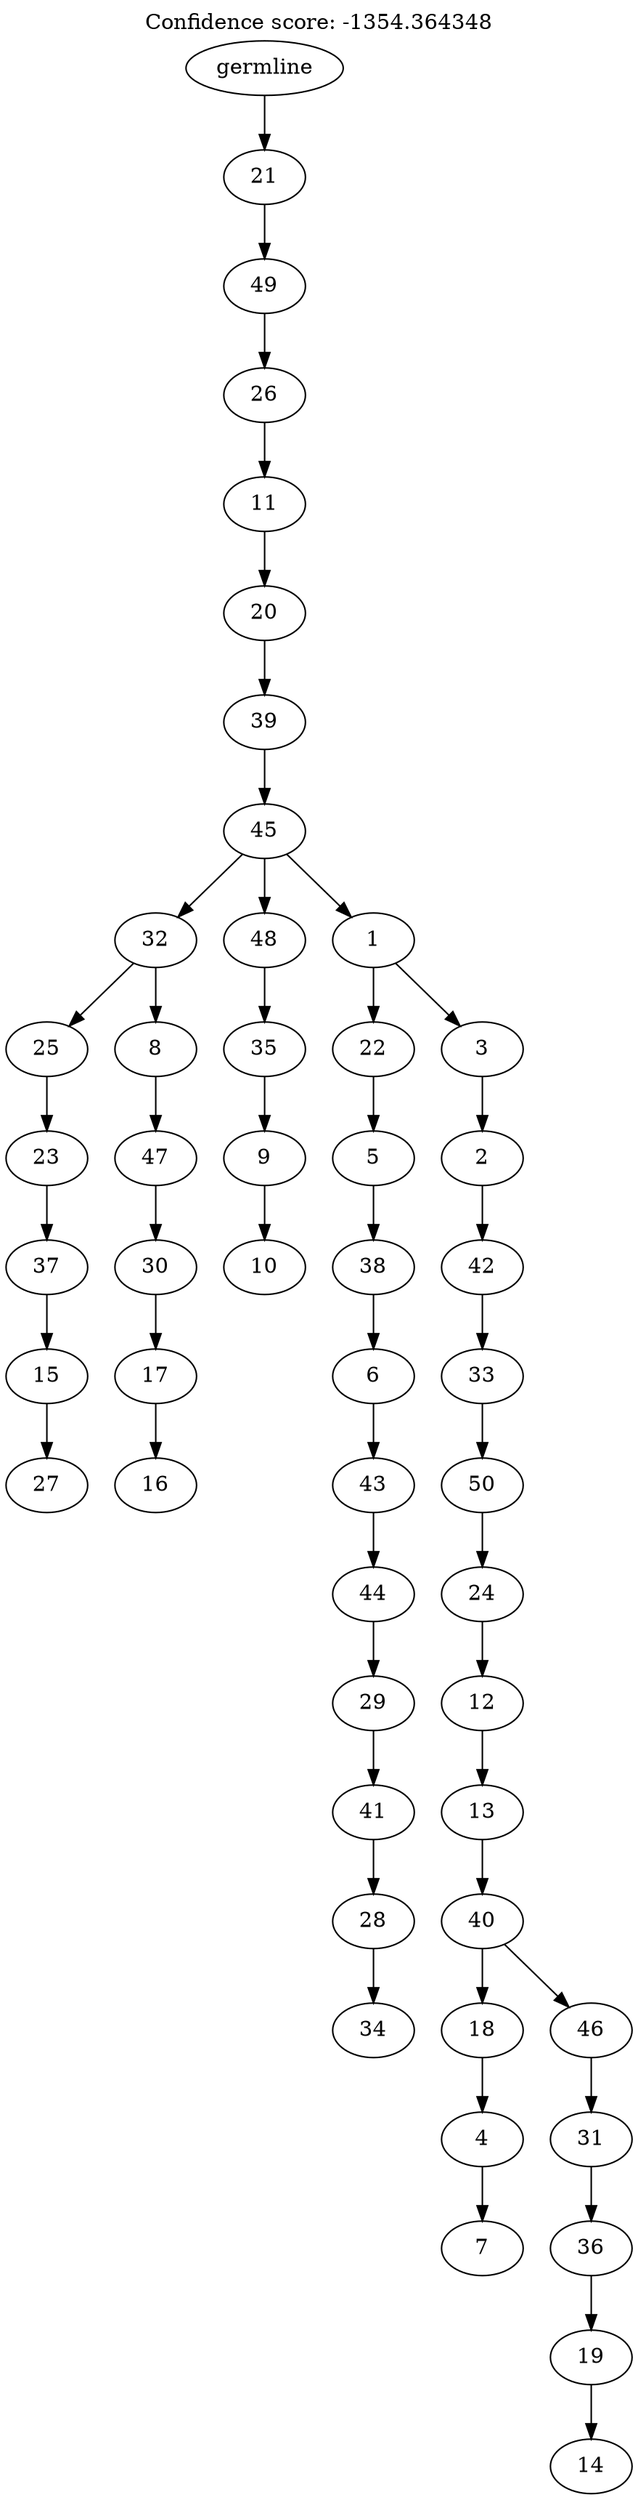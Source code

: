 digraph g {
	"49" -> "50";
	"50" [label="27"];
	"48" -> "49";
	"49" [label="15"];
	"47" -> "48";
	"48" [label="37"];
	"46" -> "47";
	"47" [label="23"];
	"44" -> "45";
	"45" [label="16"];
	"43" -> "44";
	"44" [label="17"];
	"42" -> "43";
	"43" [label="30"];
	"41" -> "42";
	"42" [label="47"];
	"40" -> "41";
	"41" [label="8"];
	"40" -> "46";
	"46" [label="25"];
	"38" -> "39";
	"39" [label="10"];
	"37" -> "38";
	"38" [label="9"];
	"36" -> "37";
	"37" [label="35"];
	"34" -> "35";
	"35" [label="34"];
	"33" -> "34";
	"34" [label="28"];
	"32" -> "33";
	"33" [label="41"];
	"31" -> "32";
	"32" [label="29"];
	"30" -> "31";
	"31" [label="44"];
	"29" -> "30";
	"30" [label="43"];
	"28" -> "29";
	"29" [label="6"];
	"27" -> "28";
	"28" [label="38"];
	"26" -> "27";
	"27" [label="5"];
	"24" -> "25";
	"25" [label="7"];
	"23" -> "24";
	"24" [label="4"];
	"21" -> "22";
	"22" [label="14"];
	"20" -> "21";
	"21" [label="19"];
	"19" -> "20";
	"20" [label="36"];
	"18" -> "19";
	"19" [label="31"];
	"17" -> "18";
	"18" [label="46"];
	"17" -> "23";
	"23" [label="18"];
	"16" -> "17";
	"17" [label="40"];
	"15" -> "16";
	"16" [label="13"];
	"14" -> "15";
	"15" [label="12"];
	"13" -> "14";
	"14" [label="24"];
	"12" -> "13";
	"13" [label="50"];
	"11" -> "12";
	"12" [label="33"];
	"10" -> "11";
	"11" [label="42"];
	"9" -> "10";
	"10" [label="2"];
	"8" -> "9";
	"9" [label="3"];
	"8" -> "26";
	"26" [label="22"];
	"7" -> "8";
	"8" [label="1"];
	"7" -> "36";
	"36" [label="48"];
	"7" -> "40";
	"40" [label="32"];
	"6" -> "7";
	"7" [label="45"];
	"5" -> "6";
	"6" [label="39"];
	"4" -> "5";
	"5" [label="20"];
	"3" -> "4";
	"4" [label="11"];
	"2" -> "3";
	"3" [label="26"];
	"1" -> "2";
	"2" [label="49"];
	"0" -> "1";
	"1" [label="21"];
	"0" [label="germline"];
	labelloc="t";
	label="Confidence score: -1354.364348";
}

